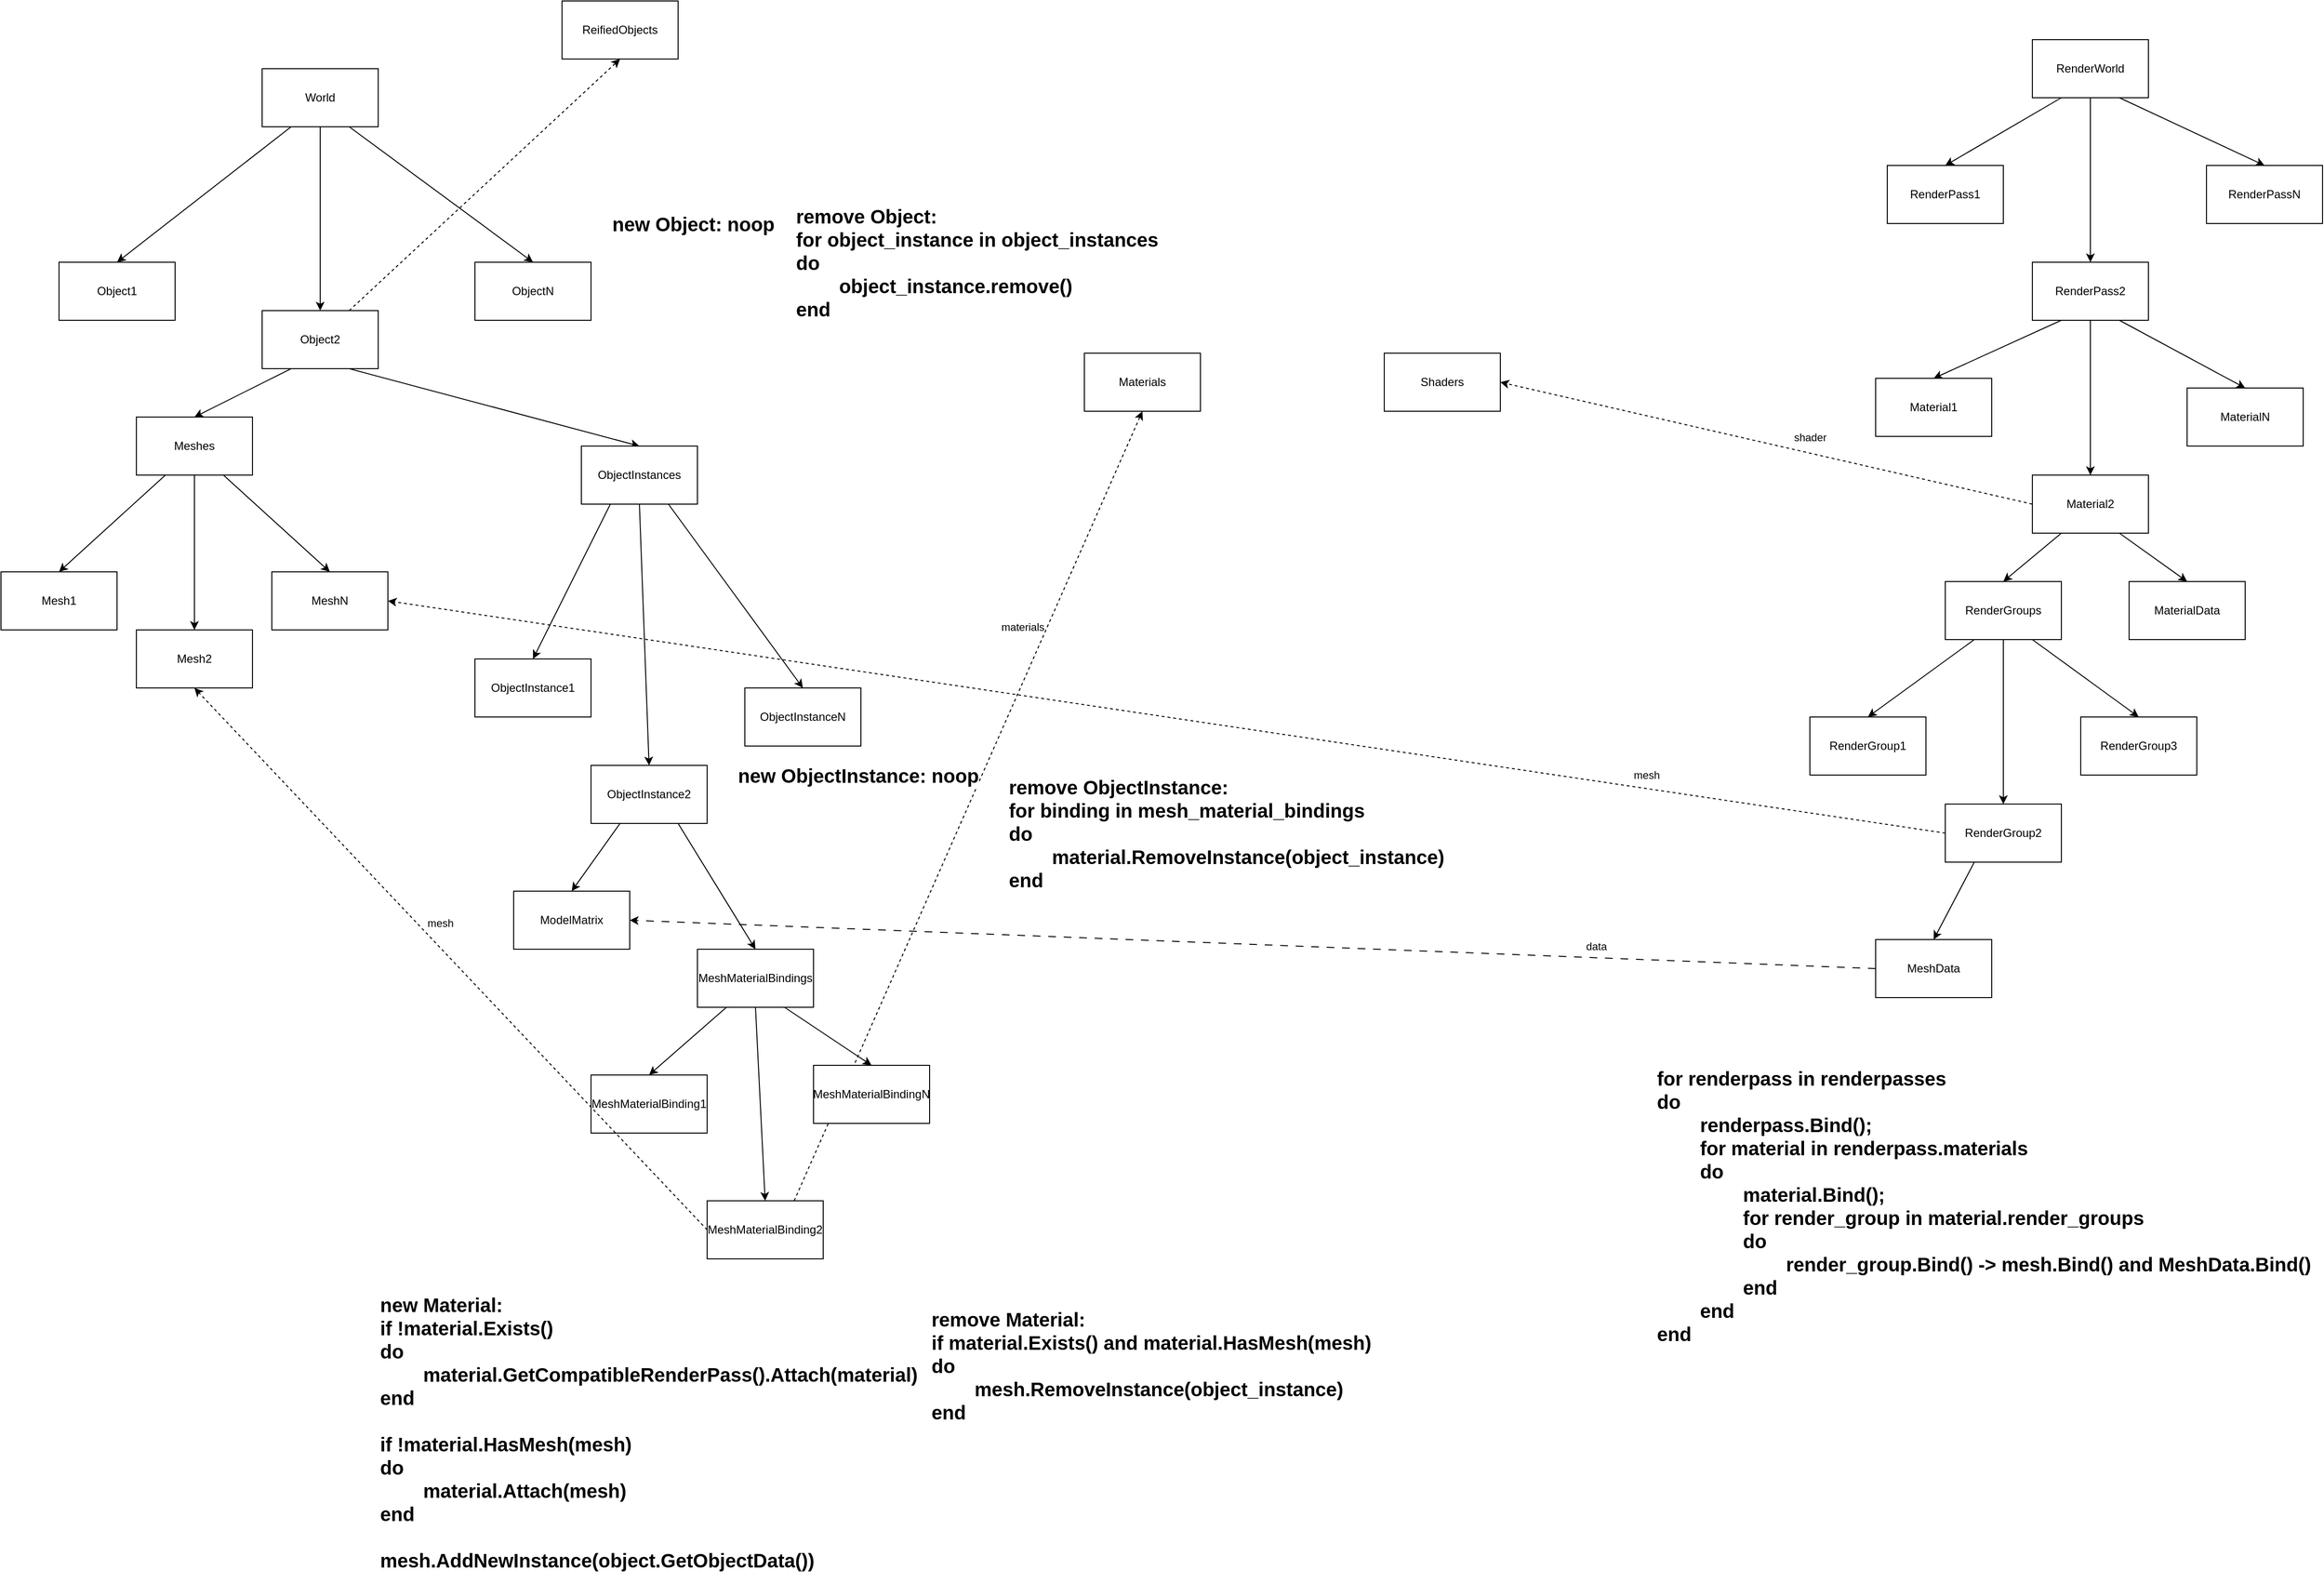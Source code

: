 <mxfile version="23.1.4" type="device">
  <diagram name="Page-1" id="MGnApAkEtHDuGTMCWni6">
    <mxGraphModel dx="2390" dy="1323" grid="1" gridSize="10" guides="1" tooltips="1" connect="1" arrows="1" fold="1" page="1" pageScale="1" pageWidth="1169" pageHeight="827" math="0" shadow="0">
      <root>
        <mxCell id="0" />
        <mxCell id="1" parent="0" />
        <mxCell id="CVDt8JpAzeLi0Jwe0tKB-5" style="rounded=0;orthogonalLoop=1;jettySize=auto;html=1;exitX=0.25;exitY=1;exitDx=0;exitDy=0;entryX=0.5;entryY=0;entryDx=0;entryDy=0;" edge="1" parent="1" source="CVDt8JpAzeLi0Jwe0tKB-1" target="CVDt8JpAzeLi0Jwe0tKB-2">
          <mxGeometry relative="1" as="geometry" />
        </mxCell>
        <mxCell id="CVDt8JpAzeLi0Jwe0tKB-6" style="edgeStyle=none;rounded=0;orthogonalLoop=1;jettySize=auto;html=1;exitX=0.5;exitY=1;exitDx=0;exitDy=0;entryX=0.5;entryY=0;entryDx=0;entryDy=0;strokeColor=default;align=center;verticalAlign=middle;fontFamily=Helvetica;fontSize=11;fontColor=default;labelBackgroundColor=default;endArrow=classic;" edge="1" parent="1" source="CVDt8JpAzeLi0Jwe0tKB-1" target="CVDt8JpAzeLi0Jwe0tKB-3">
          <mxGeometry relative="1" as="geometry" />
        </mxCell>
        <mxCell id="CVDt8JpAzeLi0Jwe0tKB-7" style="edgeStyle=none;rounded=0;orthogonalLoop=1;jettySize=auto;html=1;exitX=0.75;exitY=1;exitDx=0;exitDy=0;entryX=0.5;entryY=0;entryDx=0;entryDy=0;strokeColor=default;align=center;verticalAlign=middle;fontFamily=Helvetica;fontSize=11;fontColor=default;labelBackgroundColor=default;endArrow=classic;" edge="1" parent="1" source="CVDt8JpAzeLi0Jwe0tKB-1" target="CVDt8JpAzeLi0Jwe0tKB-4">
          <mxGeometry relative="1" as="geometry" />
        </mxCell>
        <mxCell id="CVDt8JpAzeLi0Jwe0tKB-1" value="World" style="rounded=0;whiteSpace=wrap;html=1;" vertex="1" parent="1">
          <mxGeometry x="550" y="90" width="120" height="60" as="geometry" />
        </mxCell>
        <mxCell id="CVDt8JpAzeLi0Jwe0tKB-2" value="Object1" style="rounded=0;whiteSpace=wrap;html=1;" vertex="1" parent="1">
          <mxGeometry x="340" y="290" width="120" height="60" as="geometry" />
        </mxCell>
        <mxCell id="CVDt8JpAzeLi0Jwe0tKB-10" style="edgeStyle=none;rounded=0;orthogonalLoop=1;jettySize=auto;html=1;exitX=0.25;exitY=1;exitDx=0;exitDy=0;entryX=0.5;entryY=0;entryDx=0;entryDy=0;strokeColor=default;align=center;verticalAlign=middle;fontFamily=Helvetica;fontSize=11;fontColor=default;labelBackgroundColor=default;endArrow=classic;" edge="1" parent="1" source="CVDt8JpAzeLi0Jwe0tKB-3" target="CVDt8JpAzeLi0Jwe0tKB-8">
          <mxGeometry relative="1" as="geometry" />
        </mxCell>
        <mxCell id="CVDt8JpAzeLi0Jwe0tKB-11" style="edgeStyle=none;rounded=0;orthogonalLoop=1;jettySize=auto;html=1;exitX=0.75;exitY=1;exitDx=0;exitDy=0;entryX=0.5;entryY=0;entryDx=0;entryDy=0;strokeColor=default;align=center;verticalAlign=middle;fontFamily=Helvetica;fontSize=11;fontColor=default;labelBackgroundColor=default;endArrow=classic;" edge="1" parent="1" source="CVDt8JpAzeLi0Jwe0tKB-3" target="CVDt8JpAzeLi0Jwe0tKB-9">
          <mxGeometry relative="1" as="geometry" />
        </mxCell>
        <mxCell id="CVDt8JpAzeLi0Jwe0tKB-23" style="edgeStyle=none;rounded=0;orthogonalLoop=1;jettySize=auto;html=1;exitX=0.75;exitY=0;exitDx=0;exitDy=0;entryX=0.5;entryY=1;entryDx=0;entryDy=0;strokeColor=default;align=center;verticalAlign=middle;fontFamily=Helvetica;fontSize=11;fontColor=default;labelBackgroundColor=default;endArrow=classic;dashed=1;" edge="1" parent="1" source="CVDt8JpAzeLi0Jwe0tKB-3" target="CVDt8JpAzeLi0Jwe0tKB-22">
          <mxGeometry relative="1" as="geometry" />
        </mxCell>
        <mxCell id="CVDt8JpAzeLi0Jwe0tKB-3" value="Object2" style="rounded=0;whiteSpace=wrap;html=1;" vertex="1" parent="1">
          <mxGeometry x="550" y="340" width="120" height="60" as="geometry" />
        </mxCell>
        <mxCell id="CVDt8JpAzeLi0Jwe0tKB-4" value="ObjectN" style="rounded=0;whiteSpace=wrap;html=1;" vertex="1" parent="1">
          <mxGeometry x="770" y="290" width="120" height="60" as="geometry" />
        </mxCell>
        <mxCell id="CVDt8JpAzeLi0Jwe0tKB-15" style="edgeStyle=none;rounded=0;orthogonalLoop=1;jettySize=auto;html=1;exitX=0.25;exitY=1;exitDx=0;exitDy=0;entryX=0.5;entryY=0;entryDx=0;entryDy=0;strokeColor=default;align=center;verticalAlign=middle;fontFamily=Helvetica;fontSize=11;fontColor=default;labelBackgroundColor=default;endArrow=classic;" edge="1" parent="1" source="CVDt8JpAzeLi0Jwe0tKB-8" target="CVDt8JpAzeLi0Jwe0tKB-12">
          <mxGeometry relative="1" as="geometry" />
        </mxCell>
        <mxCell id="CVDt8JpAzeLi0Jwe0tKB-16" style="edgeStyle=none;rounded=0;orthogonalLoop=1;jettySize=auto;html=1;exitX=0.5;exitY=1;exitDx=0;exitDy=0;entryX=0.5;entryY=0;entryDx=0;entryDy=0;strokeColor=default;align=center;verticalAlign=middle;fontFamily=Helvetica;fontSize=11;fontColor=default;labelBackgroundColor=default;endArrow=classic;" edge="1" parent="1" source="CVDt8JpAzeLi0Jwe0tKB-8" target="CVDt8JpAzeLi0Jwe0tKB-13">
          <mxGeometry relative="1" as="geometry" />
        </mxCell>
        <mxCell id="CVDt8JpAzeLi0Jwe0tKB-17" style="edgeStyle=none;rounded=0;orthogonalLoop=1;jettySize=auto;html=1;exitX=0.75;exitY=1;exitDx=0;exitDy=0;entryX=0.5;entryY=0;entryDx=0;entryDy=0;strokeColor=default;align=center;verticalAlign=middle;fontFamily=Helvetica;fontSize=11;fontColor=default;labelBackgroundColor=default;endArrow=classic;" edge="1" parent="1" source="CVDt8JpAzeLi0Jwe0tKB-8" target="CVDt8JpAzeLi0Jwe0tKB-14">
          <mxGeometry relative="1" as="geometry" />
        </mxCell>
        <mxCell id="CVDt8JpAzeLi0Jwe0tKB-8" value="Meshes" style="rounded=0;whiteSpace=wrap;html=1;" vertex="1" parent="1">
          <mxGeometry x="420" y="450" width="120" height="60" as="geometry" />
        </mxCell>
        <mxCell id="CVDt8JpAzeLi0Jwe0tKB-19" style="edgeStyle=none;rounded=0;orthogonalLoop=1;jettySize=auto;html=1;exitX=0.25;exitY=1;exitDx=0;exitDy=0;entryX=0.5;entryY=0;entryDx=0;entryDy=0;strokeColor=default;align=center;verticalAlign=middle;fontFamily=Helvetica;fontSize=11;fontColor=default;labelBackgroundColor=default;endArrow=classic;" edge="1" parent="1" source="CVDt8JpAzeLi0Jwe0tKB-79" target="CVDt8JpAzeLi0Jwe0tKB-18">
          <mxGeometry relative="1" as="geometry" />
        </mxCell>
        <mxCell id="CVDt8JpAzeLi0Jwe0tKB-21" style="edgeStyle=none;rounded=0;orthogonalLoop=1;jettySize=auto;html=1;exitX=0.75;exitY=1;exitDx=0;exitDy=0;entryX=0.5;entryY=0;entryDx=0;entryDy=0;strokeColor=default;align=center;verticalAlign=middle;fontFamily=Helvetica;fontSize=11;fontColor=default;labelBackgroundColor=default;endArrow=classic;" edge="1" parent="1" source="CVDt8JpAzeLi0Jwe0tKB-79" target="CVDt8JpAzeLi0Jwe0tKB-20">
          <mxGeometry relative="1" as="geometry" />
        </mxCell>
        <mxCell id="CVDt8JpAzeLi0Jwe0tKB-82" style="edgeStyle=none;rounded=0;orthogonalLoop=1;jettySize=auto;html=1;exitX=0.25;exitY=1;exitDx=0;exitDy=0;entryX=0.5;entryY=0;entryDx=0;entryDy=0;strokeColor=default;align=center;verticalAlign=middle;fontFamily=Helvetica;fontSize=11;fontColor=default;labelBackgroundColor=default;endArrow=classic;" edge="1" parent="1" source="CVDt8JpAzeLi0Jwe0tKB-9" target="CVDt8JpAzeLi0Jwe0tKB-78">
          <mxGeometry relative="1" as="geometry" />
        </mxCell>
        <mxCell id="CVDt8JpAzeLi0Jwe0tKB-83" style="edgeStyle=none;rounded=0;orthogonalLoop=1;jettySize=auto;html=1;exitX=0.5;exitY=1;exitDx=0;exitDy=0;entryX=0.5;entryY=0;entryDx=0;entryDy=0;strokeColor=default;align=center;verticalAlign=middle;fontFamily=Helvetica;fontSize=11;fontColor=default;labelBackgroundColor=default;endArrow=classic;" edge="1" parent="1" source="CVDt8JpAzeLi0Jwe0tKB-9" target="CVDt8JpAzeLi0Jwe0tKB-79">
          <mxGeometry relative="1" as="geometry" />
        </mxCell>
        <mxCell id="CVDt8JpAzeLi0Jwe0tKB-84" style="edgeStyle=none;rounded=0;orthogonalLoop=1;jettySize=auto;html=1;exitX=0.75;exitY=1;exitDx=0;exitDy=0;entryX=0.5;entryY=0;entryDx=0;entryDy=0;strokeColor=default;align=center;verticalAlign=middle;fontFamily=Helvetica;fontSize=11;fontColor=default;labelBackgroundColor=default;endArrow=classic;" edge="1" parent="1" source="CVDt8JpAzeLi0Jwe0tKB-9" target="CVDt8JpAzeLi0Jwe0tKB-80">
          <mxGeometry relative="1" as="geometry" />
        </mxCell>
        <mxCell id="CVDt8JpAzeLi0Jwe0tKB-9" value="ObjectInstances" style="rounded=0;whiteSpace=wrap;html=1;" vertex="1" parent="1">
          <mxGeometry x="880" y="480" width="120" height="60" as="geometry" />
        </mxCell>
        <mxCell id="CVDt8JpAzeLi0Jwe0tKB-12" value="Mesh1" style="rounded=0;whiteSpace=wrap;html=1;" vertex="1" parent="1">
          <mxGeometry x="280" y="610" width="120" height="60" as="geometry" />
        </mxCell>
        <mxCell id="CVDt8JpAzeLi0Jwe0tKB-13" value="Mesh2" style="rounded=0;whiteSpace=wrap;html=1;" vertex="1" parent="1">
          <mxGeometry x="420" y="670" width="120" height="60" as="geometry" />
        </mxCell>
        <mxCell id="CVDt8JpAzeLi0Jwe0tKB-14" value="MeshN" style="rounded=0;whiteSpace=wrap;html=1;" vertex="1" parent="1">
          <mxGeometry x="560" y="610" width="120" height="60" as="geometry" />
        </mxCell>
        <mxCell id="CVDt8JpAzeLi0Jwe0tKB-18" value="ModelMatrix" style="rounded=0;whiteSpace=wrap;html=1;" vertex="1" parent="1">
          <mxGeometry x="810" y="940" width="120" height="60" as="geometry" />
        </mxCell>
        <mxCell id="CVDt8JpAzeLi0Jwe0tKB-28" style="edgeStyle=none;rounded=0;orthogonalLoop=1;jettySize=auto;html=1;exitX=0.25;exitY=1;exitDx=0;exitDy=0;entryX=0.5;entryY=0;entryDx=0;entryDy=0;strokeColor=default;align=center;verticalAlign=middle;fontFamily=Helvetica;fontSize=11;fontColor=default;labelBackgroundColor=default;endArrow=classic;" edge="1" parent="1" source="CVDt8JpAzeLi0Jwe0tKB-20" target="CVDt8JpAzeLi0Jwe0tKB-25">
          <mxGeometry relative="1" as="geometry" />
        </mxCell>
        <mxCell id="CVDt8JpAzeLi0Jwe0tKB-29" style="edgeStyle=none;rounded=0;orthogonalLoop=1;jettySize=auto;html=1;exitX=0.5;exitY=1;exitDx=0;exitDy=0;entryX=0.5;entryY=0;entryDx=0;entryDy=0;strokeColor=default;align=center;verticalAlign=middle;fontFamily=Helvetica;fontSize=11;fontColor=default;labelBackgroundColor=default;endArrow=classic;" edge="1" parent="1" source="CVDt8JpAzeLi0Jwe0tKB-20" target="CVDt8JpAzeLi0Jwe0tKB-26">
          <mxGeometry relative="1" as="geometry" />
        </mxCell>
        <mxCell id="CVDt8JpAzeLi0Jwe0tKB-30" style="edgeStyle=none;rounded=0;orthogonalLoop=1;jettySize=auto;html=1;exitX=0.75;exitY=1;exitDx=0;exitDy=0;entryX=0.5;entryY=0;entryDx=0;entryDy=0;strokeColor=default;align=center;verticalAlign=middle;fontFamily=Helvetica;fontSize=11;fontColor=default;labelBackgroundColor=default;endArrow=classic;" edge="1" parent="1" source="CVDt8JpAzeLi0Jwe0tKB-20" target="CVDt8JpAzeLi0Jwe0tKB-27">
          <mxGeometry relative="1" as="geometry" />
        </mxCell>
        <mxCell id="CVDt8JpAzeLi0Jwe0tKB-20" value="MeshMaterialBindings" style="rounded=0;whiteSpace=wrap;html=1;" vertex="1" parent="1">
          <mxGeometry x="1000" y="1000" width="120" height="60" as="geometry" />
        </mxCell>
        <mxCell id="CVDt8JpAzeLi0Jwe0tKB-22" value="ReifiedObjects" style="rounded=0;whiteSpace=wrap;html=1;" vertex="1" parent="1">
          <mxGeometry x="860" y="20" width="120" height="60" as="geometry" />
        </mxCell>
        <mxCell id="CVDt8JpAzeLi0Jwe0tKB-24" value="Materials" style="rounded=0;whiteSpace=wrap;html=1;" vertex="1" parent="1">
          <mxGeometry x="1400" y="384" width="120" height="60" as="geometry" />
        </mxCell>
        <mxCell id="CVDt8JpAzeLi0Jwe0tKB-25" value="MeshMaterialBinding1" style="rounded=0;whiteSpace=wrap;html=1;" vertex="1" parent="1">
          <mxGeometry x="890" y="1130" width="120" height="60" as="geometry" />
        </mxCell>
        <mxCell id="CVDt8JpAzeLi0Jwe0tKB-31" style="edgeStyle=none;rounded=0;orthogonalLoop=1;jettySize=auto;html=1;exitX=0;exitY=0.5;exitDx=0;exitDy=0;entryX=0.5;entryY=1;entryDx=0;entryDy=0;strokeColor=default;align=center;verticalAlign=middle;fontFamily=Helvetica;fontSize=11;fontColor=default;labelBackgroundColor=default;endArrow=classic;dashed=1;" edge="1" parent="1" source="CVDt8JpAzeLi0Jwe0tKB-26" target="CVDt8JpAzeLi0Jwe0tKB-13">
          <mxGeometry relative="1" as="geometry" />
        </mxCell>
        <mxCell id="CVDt8JpAzeLi0Jwe0tKB-33" value="mesh" style="edgeLabel;html=1;align=center;verticalAlign=middle;resizable=0;points=[];fontFamily=Helvetica;fontSize=11;fontColor=default;labelBackgroundColor=default;" vertex="1" connectable="0" parent="CVDt8JpAzeLi0Jwe0tKB-31">
          <mxGeometry x="0.03" y="5" relative="1" as="geometry">
            <mxPoint y="-32" as="offset" />
          </mxGeometry>
        </mxCell>
        <mxCell id="CVDt8JpAzeLi0Jwe0tKB-34" style="edgeStyle=none;rounded=0;orthogonalLoop=1;jettySize=auto;html=1;exitX=0.75;exitY=0;exitDx=0;exitDy=0;entryX=0.5;entryY=1;entryDx=0;entryDy=0;strokeColor=default;align=center;verticalAlign=middle;fontFamily=Helvetica;fontSize=11;fontColor=default;labelBackgroundColor=default;endArrow=classic;dashed=1;" edge="1" parent="1" source="CVDt8JpAzeLi0Jwe0tKB-26" target="CVDt8JpAzeLi0Jwe0tKB-24">
          <mxGeometry relative="1" as="geometry" />
        </mxCell>
        <mxCell id="CVDt8JpAzeLi0Jwe0tKB-35" value="materials" style="edgeLabel;html=1;align=center;verticalAlign=middle;resizable=0;points=[];fontFamily=Helvetica;fontSize=11;fontColor=default;labelBackgroundColor=default;" vertex="1" connectable="0" parent="CVDt8JpAzeLi0Jwe0tKB-34">
          <mxGeometry x="0.417" relative="1" as="geometry">
            <mxPoint x="-19" y="-15" as="offset" />
          </mxGeometry>
        </mxCell>
        <mxCell id="CVDt8JpAzeLi0Jwe0tKB-26" value="&lt;div&gt;MeshMaterialBinding2&lt;/div&gt;" style="rounded=0;whiteSpace=wrap;html=1;" vertex="1" parent="1">
          <mxGeometry x="1010" y="1260" width="120" height="60" as="geometry" />
        </mxCell>
        <mxCell id="CVDt8JpAzeLi0Jwe0tKB-27" value="MeshMaterialBindingN" style="rounded=0;whiteSpace=wrap;html=1;" vertex="1" parent="1">
          <mxGeometry x="1120" y="1120" width="120" height="60" as="geometry" />
        </mxCell>
        <mxCell id="CVDt8JpAzeLi0Jwe0tKB-41" style="edgeStyle=none;rounded=0;orthogonalLoop=1;jettySize=auto;html=1;exitX=0.25;exitY=1;exitDx=0;exitDy=0;entryX=0.5;entryY=0;entryDx=0;entryDy=0;strokeColor=default;align=center;verticalAlign=middle;fontFamily=Helvetica;fontSize=11;fontColor=default;labelBackgroundColor=default;endArrow=classic;" edge="1" parent="1" source="CVDt8JpAzeLi0Jwe0tKB-36" target="CVDt8JpAzeLi0Jwe0tKB-37">
          <mxGeometry relative="1" as="geometry" />
        </mxCell>
        <mxCell id="CVDt8JpAzeLi0Jwe0tKB-42" style="edgeStyle=none;rounded=0;orthogonalLoop=1;jettySize=auto;html=1;exitX=0.5;exitY=1;exitDx=0;exitDy=0;strokeColor=default;align=center;verticalAlign=middle;fontFamily=Helvetica;fontSize=11;fontColor=default;labelBackgroundColor=default;endArrow=classic;" edge="1" parent="1" source="CVDt8JpAzeLi0Jwe0tKB-36" target="CVDt8JpAzeLi0Jwe0tKB-39">
          <mxGeometry relative="1" as="geometry" />
        </mxCell>
        <mxCell id="CVDt8JpAzeLi0Jwe0tKB-43" style="edgeStyle=none;rounded=0;orthogonalLoop=1;jettySize=auto;html=1;exitX=0.75;exitY=1;exitDx=0;exitDy=0;entryX=0.5;entryY=0;entryDx=0;entryDy=0;strokeColor=default;align=center;verticalAlign=middle;fontFamily=Helvetica;fontSize=11;fontColor=default;labelBackgroundColor=default;endArrow=classic;" edge="1" parent="1" source="CVDt8JpAzeLi0Jwe0tKB-36" target="CVDt8JpAzeLi0Jwe0tKB-40">
          <mxGeometry relative="1" as="geometry" />
        </mxCell>
        <mxCell id="CVDt8JpAzeLi0Jwe0tKB-36" value="RenderWorld" style="rounded=0;whiteSpace=wrap;html=1;" vertex="1" parent="1">
          <mxGeometry x="2380" y="60" width="120" height="60" as="geometry" />
        </mxCell>
        <mxCell id="CVDt8JpAzeLi0Jwe0tKB-37" value="RenderPass1" style="rounded=0;whiteSpace=wrap;html=1;" vertex="1" parent="1">
          <mxGeometry x="2230" y="190" width="120" height="60" as="geometry" />
        </mxCell>
        <mxCell id="CVDt8JpAzeLi0Jwe0tKB-47" style="edgeStyle=none;rounded=0;orthogonalLoop=1;jettySize=auto;html=1;exitX=0.25;exitY=1;exitDx=0;exitDy=0;entryX=0.5;entryY=0;entryDx=0;entryDy=0;strokeColor=default;align=center;verticalAlign=middle;fontFamily=Helvetica;fontSize=11;fontColor=default;labelBackgroundColor=default;endArrow=classic;" edge="1" parent="1" source="CVDt8JpAzeLi0Jwe0tKB-39" target="CVDt8JpAzeLi0Jwe0tKB-44">
          <mxGeometry relative="1" as="geometry" />
        </mxCell>
        <mxCell id="CVDt8JpAzeLi0Jwe0tKB-48" style="edgeStyle=none;rounded=0;orthogonalLoop=1;jettySize=auto;html=1;exitX=0.5;exitY=1;exitDx=0;exitDy=0;entryX=0.5;entryY=0;entryDx=0;entryDy=0;strokeColor=default;align=center;verticalAlign=middle;fontFamily=Helvetica;fontSize=11;fontColor=default;labelBackgroundColor=default;endArrow=classic;" edge="1" parent="1" source="CVDt8JpAzeLi0Jwe0tKB-39" target="CVDt8JpAzeLi0Jwe0tKB-45">
          <mxGeometry relative="1" as="geometry" />
        </mxCell>
        <mxCell id="CVDt8JpAzeLi0Jwe0tKB-49" style="edgeStyle=none;rounded=0;orthogonalLoop=1;jettySize=auto;html=1;exitX=0.75;exitY=1;exitDx=0;exitDy=0;entryX=0.5;entryY=0;entryDx=0;entryDy=0;strokeColor=default;align=center;verticalAlign=middle;fontFamily=Helvetica;fontSize=11;fontColor=default;labelBackgroundColor=default;endArrow=classic;" edge="1" parent="1" source="CVDt8JpAzeLi0Jwe0tKB-39" target="CVDt8JpAzeLi0Jwe0tKB-46">
          <mxGeometry relative="1" as="geometry" />
        </mxCell>
        <mxCell id="CVDt8JpAzeLi0Jwe0tKB-39" value="&lt;div&gt;RenderPass2&lt;/div&gt;" style="rounded=0;whiteSpace=wrap;html=1;" vertex="1" parent="1">
          <mxGeometry x="2380" y="290" width="120" height="60" as="geometry" />
        </mxCell>
        <mxCell id="CVDt8JpAzeLi0Jwe0tKB-40" value="RenderPassN" style="rounded=0;whiteSpace=wrap;html=1;" vertex="1" parent="1">
          <mxGeometry x="2560" y="190" width="120" height="60" as="geometry" />
        </mxCell>
        <mxCell id="CVDt8JpAzeLi0Jwe0tKB-44" value="Material1" style="rounded=0;whiteSpace=wrap;html=1;" vertex="1" parent="1">
          <mxGeometry x="2218" y="410" width="120" height="60" as="geometry" />
        </mxCell>
        <mxCell id="CVDt8JpAzeLi0Jwe0tKB-54" style="edgeStyle=none;rounded=0;orthogonalLoop=1;jettySize=auto;html=1;exitX=0;exitY=0.5;exitDx=0;exitDy=0;entryX=1;entryY=0.5;entryDx=0;entryDy=0;strokeColor=default;align=center;verticalAlign=middle;fontFamily=Helvetica;fontSize=11;fontColor=default;labelBackgroundColor=default;endArrow=classic;dashed=1;" edge="1" parent="1" source="CVDt8JpAzeLi0Jwe0tKB-45" target="CVDt8JpAzeLi0Jwe0tKB-53">
          <mxGeometry relative="1" as="geometry" />
        </mxCell>
        <mxCell id="CVDt8JpAzeLi0Jwe0tKB-55" value="shader" style="edgeLabel;html=1;align=center;verticalAlign=middle;resizable=0;points=[];fontFamily=Helvetica;fontSize=11;fontColor=default;labelBackgroundColor=default;" vertex="1" connectable="0" parent="CVDt8JpAzeLi0Jwe0tKB-54">
          <mxGeometry x="-0.199" y="4" relative="1" as="geometry">
            <mxPoint x="-9" y="-23" as="offset" />
          </mxGeometry>
        </mxCell>
        <mxCell id="CVDt8JpAzeLi0Jwe0tKB-57" style="edgeStyle=none;rounded=0;orthogonalLoop=1;jettySize=auto;html=1;exitX=0.75;exitY=1;exitDx=0;exitDy=0;entryX=0.5;entryY=0;entryDx=0;entryDy=0;strokeColor=default;align=center;verticalAlign=middle;fontFamily=Helvetica;fontSize=11;fontColor=default;labelBackgroundColor=default;endArrow=classic;" edge="1" parent="1" source="CVDt8JpAzeLi0Jwe0tKB-45" target="CVDt8JpAzeLi0Jwe0tKB-56">
          <mxGeometry relative="1" as="geometry" />
        </mxCell>
        <mxCell id="CVDt8JpAzeLi0Jwe0tKB-59" style="edgeStyle=none;rounded=0;orthogonalLoop=1;jettySize=auto;html=1;exitX=0.25;exitY=1;exitDx=0;exitDy=0;entryX=0.5;entryY=0;entryDx=0;entryDy=0;strokeColor=default;align=center;verticalAlign=middle;fontFamily=Helvetica;fontSize=11;fontColor=default;labelBackgroundColor=default;endArrow=classic;" edge="1" parent="1" source="CVDt8JpAzeLi0Jwe0tKB-45" target="CVDt8JpAzeLi0Jwe0tKB-58">
          <mxGeometry relative="1" as="geometry" />
        </mxCell>
        <mxCell id="CVDt8JpAzeLi0Jwe0tKB-45" value="Material2" style="rounded=0;whiteSpace=wrap;html=1;" vertex="1" parent="1">
          <mxGeometry x="2380" y="510" width="120" height="60" as="geometry" />
        </mxCell>
        <mxCell id="CVDt8JpAzeLi0Jwe0tKB-46" value="MaterialN" style="rounded=0;whiteSpace=wrap;html=1;" vertex="1" parent="1">
          <mxGeometry x="2540" y="420" width="120" height="60" as="geometry" />
        </mxCell>
        <mxCell id="CVDt8JpAzeLi0Jwe0tKB-53" value="Shaders" style="rounded=0;whiteSpace=wrap;html=1;" vertex="1" parent="1">
          <mxGeometry x="1710" y="384" width="120" height="60" as="geometry" />
        </mxCell>
        <mxCell id="CVDt8JpAzeLi0Jwe0tKB-56" value="MaterialData" style="rounded=0;whiteSpace=wrap;html=1;" vertex="1" parent="1">
          <mxGeometry x="2480" y="620" width="120" height="60" as="geometry" />
        </mxCell>
        <mxCell id="CVDt8JpAzeLi0Jwe0tKB-63" style="edgeStyle=none;rounded=0;orthogonalLoop=1;jettySize=auto;html=1;exitX=0.25;exitY=1;exitDx=0;exitDy=0;entryX=0.5;entryY=0;entryDx=0;entryDy=0;strokeColor=default;align=center;verticalAlign=middle;fontFamily=Helvetica;fontSize=11;fontColor=default;labelBackgroundColor=default;endArrow=classic;" edge="1" parent="1" source="CVDt8JpAzeLi0Jwe0tKB-58" target="CVDt8JpAzeLi0Jwe0tKB-60">
          <mxGeometry relative="1" as="geometry" />
        </mxCell>
        <mxCell id="CVDt8JpAzeLi0Jwe0tKB-64" style="edgeStyle=none;rounded=0;orthogonalLoop=1;jettySize=auto;html=1;exitX=0.5;exitY=1;exitDx=0;exitDy=0;entryX=0.5;entryY=0;entryDx=0;entryDy=0;strokeColor=default;align=center;verticalAlign=middle;fontFamily=Helvetica;fontSize=11;fontColor=default;labelBackgroundColor=default;endArrow=classic;" edge="1" parent="1" source="CVDt8JpAzeLi0Jwe0tKB-58" target="CVDt8JpAzeLi0Jwe0tKB-61">
          <mxGeometry relative="1" as="geometry" />
        </mxCell>
        <mxCell id="CVDt8JpAzeLi0Jwe0tKB-65" style="edgeStyle=none;rounded=0;orthogonalLoop=1;jettySize=auto;html=1;exitX=0.75;exitY=1;exitDx=0;exitDy=0;entryX=0.5;entryY=0;entryDx=0;entryDy=0;strokeColor=default;align=center;verticalAlign=middle;fontFamily=Helvetica;fontSize=11;fontColor=default;labelBackgroundColor=default;endArrow=classic;" edge="1" parent="1" source="CVDt8JpAzeLi0Jwe0tKB-58" target="CVDt8JpAzeLi0Jwe0tKB-62">
          <mxGeometry relative="1" as="geometry" />
        </mxCell>
        <mxCell id="CVDt8JpAzeLi0Jwe0tKB-58" value="RenderGroups" style="rounded=0;whiteSpace=wrap;html=1;" vertex="1" parent="1">
          <mxGeometry x="2290" y="620" width="120" height="60" as="geometry" />
        </mxCell>
        <mxCell id="CVDt8JpAzeLi0Jwe0tKB-60" value="RenderGroup1" style="rounded=0;whiteSpace=wrap;html=1;" vertex="1" parent="1">
          <mxGeometry x="2150" y="760" width="120" height="60" as="geometry" />
        </mxCell>
        <mxCell id="CVDt8JpAzeLi0Jwe0tKB-67" style="edgeStyle=none;rounded=0;orthogonalLoop=1;jettySize=auto;html=1;exitX=0;exitY=0.5;exitDx=0;exitDy=0;entryX=1;entryY=0.5;entryDx=0;entryDy=0;strokeColor=default;align=center;verticalAlign=middle;fontFamily=Helvetica;fontSize=11;fontColor=default;labelBackgroundColor=default;endArrow=classic;dashed=1;" edge="1" parent="1" source="CVDt8JpAzeLi0Jwe0tKB-61" target="CVDt8JpAzeLi0Jwe0tKB-14">
          <mxGeometry relative="1" as="geometry" />
        </mxCell>
        <mxCell id="CVDt8JpAzeLi0Jwe0tKB-68" value="mesh" style="edgeLabel;html=1;align=center;verticalAlign=middle;resizable=0;points=[];fontFamily=Helvetica;fontSize=11;fontColor=default;labelBackgroundColor=default;" vertex="1" connectable="0" parent="CVDt8JpAzeLi0Jwe0tKB-67">
          <mxGeometry x="-0.616" relative="1" as="geometry">
            <mxPoint y="-14" as="offset" />
          </mxGeometry>
        </mxCell>
        <mxCell id="CVDt8JpAzeLi0Jwe0tKB-71" style="edgeStyle=none;rounded=0;orthogonalLoop=1;jettySize=auto;html=1;exitX=0.25;exitY=1;exitDx=0;exitDy=0;entryX=0.5;entryY=0;entryDx=0;entryDy=0;strokeColor=default;align=center;verticalAlign=middle;fontFamily=Helvetica;fontSize=11;fontColor=default;labelBackgroundColor=default;endArrow=classic;" edge="1" parent="1" source="CVDt8JpAzeLi0Jwe0tKB-61" target="CVDt8JpAzeLi0Jwe0tKB-70">
          <mxGeometry relative="1" as="geometry" />
        </mxCell>
        <mxCell id="CVDt8JpAzeLi0Jwe0tKB-61" value="RenderGroup2" style="rounded=0;whiteSpace=wrap;html=1;" vertex="1" parent="1">
          <mxGeometry x="2290" y="850" width="120" height="60" as="geometry" />
        </mxCell>
        <mxCell id="CVDt8JpAzeLi0Jwe0tKB-62" value="RenderGroup3" style="rounded=0;whiteSpace=wrap;html=1;" vertex="1" parent="1">
          <mxGeometry x="2430" y="760" width="120" height="60" as="geometry" />
        </mxCell>
        <mxCell id="CVDt8JpAzeLi0Jwe0tKB-72" style="edgeStyle=none;rounded=0;orthogonalLoop=1;jettySize=auto;html=1;exitX=0;exitY=0.5;exitDx=0;exitDy=0;entryX=1;entryY=0.5;entryDx=0;entryDy=0;strokeColor=default;align=center;verticalAlign=middle;fontFamily=Helvetica;fontSize=11;fontColor=default;labelBackgroundColor=default;endArrow=classic;dashed=1;dashPattern=8 8;" edge="1" parent="1" source="CVDt8JpAzeLi0Jwe0tKB-70" target="CVDt8JpAzeLi0Jwe0tKB-18">
          <mxGeometry relative="1" as="geometry" />
        </mxCell>
        <mxCell id="CVDt8JpAzeLi0Jwe0tKB-73" value="data" style="edgeLabel;html=1;align=center;verticalAlign=middle;resizable=0;points=[];fontFamily=Helvetica;fontSize=11;fontColor=default;labelBackgroundColor=default;" vertex="1" connectable="0" parent="CVDt8JpAzeLi0Jwe0tKB-72">
          <mxGeometry x="-0.495" y="6" relative="1" as="geometry">
            <mxPoint x="36" y="-17" as="offset" />
          </mxGeometry>
        </mxCell>
        <mxCell id="CVDt8JpAzeLi0Jwe0tKB-70" value="MeshData" style="rounded=0;whiteSpace=wrap;html=1;" vertex="1" parent="1">
          <mxGeometry x="2218" y="990" width="120" height="60" as="geometry" />
        </mxCell>
        <mxCell id="CVDt8JpAzeLi0Jwe0tKB-75" value="&lt;div align=&quot;left&quot;&gt;&lt;font style=&quot;font-size: 20px;&quot;&gt;&lt;b&gt;for renderpass in renderpasses&lt;/b&gt;&lt;/font&gt;&lt;/div&gt;&lt;div align=&quot;left&quot;&gt;&lt;font style=&quot;font-size: 20px;&quot;&gt;&lt;b&gt;do&lt;/b&gt;&lt;/font&gt;&lt;/div&gt;&lt;div align=&quot;left&quot;&gt;&lt;font style=&quot;font-size: 20px;&quot;&gt;&lt;b&gt;&lt;span style=&quot;white-space: pre;&quot;&gt;&#x9;&lt;/span&gt;renderpass.Bind();&lt;/b&gt;&lt;/font&gt;&lt;/div&gt;&lt;div align=&quot;left&quot;&gt;&lt;font style=&quot;font-size: 20px;&quot;&gt;&lt;b&gt;&lt;span style=&quot;white-space: pre;&quot;&gt;&#x9;&lt;/span&gt;for material in renderpass.materials&lt;/b&gt;&lt;/font&gt;&lt;/div&gt;&lt;div align=&quot;left&quot;&gt;&lt;font style=&quot;font-size: 20px;&quot;&gt;&lt;b&gt;&lt;span style=&quot;white-space: pre;&quot;&gt;&#x9;&lt;/span&gt;do&lt;/b&gt;&lt;/font&gt;&lt;/div&gt;&lt;div align=&quot;left&quot;&gt;&lt;font style=&quot;font-size: 20px;&quot;&gt;&lt;b&gt;&lt;span style=&quot;white-space: pre;&quot;&gt;&#x9;&lt;/span&gt;&lt;span style=&quot;white-space: pre;&quot;&gt;&#x9;&lt;/span&gt;material.Bind();&lt;/b&gt;&lt;/font&gt;&lt;/div&gt;&lt;div align=&quot;left&quot;&gt;&lt;font style=&quot;font-size: 20px;&quot;&gt;&lt;b&gt;&lt;span style=&quot;white-space: pre;&quot;&gt;&#x9;&lt;/span&gt;&lt;span style=&quot;white-space: pre;&quot;&gt;&#x9;&lt;/span&gt;for render_group in material.render_groups&lt;/b&gt;&lt;/font&gt;&lt;/div&gt;&lt;div align=&quot;left&quot;&gt;&lt;font style=&quot;font-size: 20px;&quot;&gt;&lt;b&gt;&lt;span style=&quot;white-space: pre;&quot;&gt;&#x9;&lt;/span&gt;&lt;span style=&quot;white-space: pre;&quot;&gt;&#x9;&lt;/span&gt;do&lt;/b&gt;&lt;/font&gt;&lt;/div&gt;&lt;div align=&quot;left&quot;&gt;&lt;font style=&quot;font-size: 20px;&quot;&gt;&lt;b&gt;&lt;span style=&quot;white-space: pre;&quot;&gt;&#x9;&lt;/span&gt;&lt;span style=&quot;white-space: pre;&quot;&gt;&#x9;&lt;/span&gt;&lt;span style=&quot;white-space: pre;&quot;&gt;&#x9;&lt;/span&gt;render_group.Bind() -&amp;gt; mesh.Bind() and MeshData.Bind()&lt;br&gt;&lt;/b&gt;&lt;/font&gt;&lt;/div&gt;&lt;div align=&quot;left&quot;&gt;&lt;font style=&quot;font-size: 20px;&quot;&gt;&lt;b&gt;&lt;span style=&quot;white-space: pre;&quot;&gt;&#x9;&lt;/span&gt;&lt;span style=&quot;white-space: pre;&quot;&gt;&#x9;&lt;/span&gt;end&lt;br&gt;&lt;/b&gt;&lt;/font&gt;&lt;/div&gt;&lt;div align=&quot;left&quot;&gt;&lt;font style=&quot;font-size: 20px;&quot;&gt;&lt;b&gt;&lt;span style=&quot;white-space: pre;&quot;&gt;&#x9;&lt;/span&gt;end&lt;br&gt;&lt;/b&gt;&lt;/font&gt;&lt;/div&gt;&lt;div align=&quot;left&quot;&gt;&lt;font style=&quot;font-size: 20px;&quot;&gt;&lt;b&gt;end&lt;br&gt;&lt;/b&gt;&lt;/font&gt;&lt;/div&gt;" style="text;html=1;align=left;verticalAlign=middle;resizable=0;points=[];autosize=1;strokeColor=none;fillColor=none;fontFamily=Helvetica;fontSize=11;fontColor=default;labelBackgroundColor=default;" vertex="1" parent="1">
          <mxGeometry x="1990" y="1110" width="640" height="310" as="geometry" />
        </mxCell>
        <mxCell id="CVDt8JpAzeLi0Jwe0tKB-76" value="&lt;div align=&quot;left&quot;&gt;&lt;font style=&quot;font-size: 20px;&quot;&gt;&lt;b&gt;new Object: noop&lt;/b&gt;&lt;/font&gt;&lt;/div&gt;" style="text;html=1;align=left;verticalAlign=middle;resizable=0;points=[];autosize=1;strokeColor=none;fillColor=none;fontFamily=Helvetica;fontSize=11;fontColor=default;labelBackgroundColor=default;" vertex="1" parent="1">
          <mxGeometry x="910" y="230" width="190" height="40" as="geometry" />
        </mxCell>
        <mxCell id="CVDt8JpAzeLi0Jwe0tKB-77" value="&lt;div align=&quot;left&quot;&gt;&lt;font style=&quot;font-size: 20px;&quot;&gt;&lt;b&gt;new ObjectInstance: noop&lt;br&gt;&lt;/b&gt;&lt;/font&gt;&lt;/div&gt;" style="text;html=1;align=left;verticalAlign=middle;resizable=0;points=[];autosize=1;strokeColor=none;fillColor=none;fontFamily=Helvetica;fontSize=11;fontColor=default;labelBackgroundColor=default;" vertex="1" parent="1">
          <mxGeometry x="1040" y="800" width="270" height="40" as="geometry" />
        </mxCell>
        <mxCell id="CVDt8JpAzeLi0Jwe0tKB-78" value="ObjectInstance1" style="rounded=0;whiteSpace=wrap;html=1;" vertex="1" parent="1">
          <mxGeometry x="770" y="700" width="120" height="60" as="geometry" />
        </mxCell>
        <mxCell id="CVDt8JpAzeLi0Jwe0tKB-79" value="ObjectInstance2" style="rounded=0;whiteSpace=wrap;html=1;" vertex="1" parent="1">
          <mxGeometry x="890" y="810" width="120" height="60" as="geometry" />
        </mxCell>
        <mxCell id="CVDt8JpAzeLi0Jwe0tKB-80" value="ObjectInstanceN" style="rounded=0;whiteSpace=wrap;html=1;" vertex="1" parent="1">
          <mxGeometry x="1049" y="730" width="120" height="60" as="geometry" />
        </mxCell>
        <mxCell id="CVDt8JpAzeLi0Jwe0tKB-81" style="edgeStyle=none;rounded=0;orthogonalLoop=1;jettySize=auto;html=1;exitX=0.5;exitY=1;exitDx=0;exitDy=0;strokeColor=default;align=center;verticalAlign=middle;fontFamily=Helvetica;fontSize=11;fontColor=default;labelBackgroundColor=default;endArrow=classic;" edge="1" parent="1" source="CVDt8JpAzeLi0Jwe0tKB-26" target="CVDt8JpAzeLi0Jwe0tKB-26">
          <mxGeometry relative="1" as="geometry" />
        </mxCell>
        <mxCell id="CVDt8JpAzeLi0Jwe0tKB-85" value="&lt;div align=&quot;left&quot;&gt;&lt;font style=&quot;font-size: 20px;&quot;&gt;&lt;b&gt;new Material:&lt;/b&gt;&lt;/font&gt;&lt;/div&gt;&lt;div align=&quot;left&quot;&gt;&lt;font style=&quot;font-size: 20px;&quot;&gt;&lt;b&gt;if !material.Exists()&lt;/b&gt;&lt;/font&gt;&lt;/div&gt;&lt;div align=&quot;left&quot;&gt;&lt;font style=&quot;font-size: 20px;&quot;&gt;&lt;b&gt;do&lt;/b&gt;&lt;/font&gt;&lt;/div&gt;&lt;div align=&quot;left&quot;&gt;&lt;font style=&quot;font-size: 20px;&quot;&gt;&lt;b&gt;&lt;span style=&quot;white-space: pre;&quot;&gt;&#x9;&lt;/span&gt;material.GetCompatibleRenderPass().Attach(material)&lt;br&gt;&lt;/b&gt;&lt;/font&gt;&lt;/div&gt;&lt;div align=&quot;left&quot;&gt;&lt;font style=&quot;font-size: 20px;&quot;&gt;&lt;b&gt;end &lt;br&gt;&lt;/b&gt;&lt;/font&gt;&lt;/div&gt;&lt;div align=&quot;left&quot;&gt;&lt;font style=&quot;font-size: 20px;&quot;&gt;&lt;b&gt;&lt;br&gt;&lt;/b&gt;&lt;/font&gt;&lt;/div&gt;&lt;div align=&quot;left&quot;&gt;&lt;font style=&quot;font-size: 20px;&quot;&gt;&lt;b&gt;if !material.HasMesh(mesh)&lt;/b&gt;&lt;/font&gt;&lt;/div&gt;&lt;div align=&quot;left&quot;&gt;&lt;font style=&quot;font-size: 20px;&quot;&gt;&lt;b&gt;do&lt;/b&gt;&lt;/font&gt;&lt;/div&gt;&lt;div align=&quot;left&quot;&gt;&lt;font style=&quot;font-size: 20px;&quot;&gt;&lt;b&gt;&lt;span style=&quot;white-space: pre;&quot;&gt;&#x9;&lt;/span&gt;material.Attach(mesh)&lt;br&gt;&lt;/b&gt;&lt;/font&gt;&lt;/div&gt;&lt;div align=&quot;left&quot;&gt;&lt;font style=&quot;font-size: 20px;&quot;&gt;&lt;b&gt;end&lt;br&gt;&lt;/b&gt;&lt;/font&gt;&lt;/div&gt;&lt;div align=&quot;left&quot;&gt;&lt;font style=&quot;font-size: 20px;&quot;&gt;&lt;b&gt;&lt;br&gt;&lt;/b&gt;&lt;/font&gt;&lt;/div&gt;&lt;div align=&quot;left&quot;&gt;&lt;font style=&quot;font-size: 20px;&quot;&gt;&lt;b&gt;mesh.AddNewInstance(object.GetObjectData())&lt;br&gt;&lt;/b&gt;&lt;/font&gt;&lt;/div&gt;" style="text;html=1;align=left;verticalAlign=middle;resizable=0;points=[];autosize=1;strokeColor=none;fillColor=none;fontFamily=Helvetica;fontSize=11;fontColor=default;labelBackgroundColor=default;" vertex="1" parent="1">
          <mxGeometry x="670" y="1344" width="560" height="310" as="geometry" />
        </mxCell>
        <mxCell id="CVDt8JpAzeLi0Jwe0tKB-86" value="&lt;div align=&quot;left&quot;&gt;&lt;font style=&quot;font-size: 20px;&quot;&gt;&lt;b&gt;remove Material:&lt;/b&gt;&lt;/font&gt;&lt;/div&gt;&lt;div align=&quot;left&quot;&gt;&lt;font style=&quot;font-size: 20px;&quot;&gt;&lt;b&gt;if material.Exists() and material.HasMesh(mesh)&lt;br&gt;&lt;/b&gt;&lt;/font&gt;&lt;/div&gt;&lt;div align=&quot;left&quot;&gt;&lt;font style=&quot;font-size: 20px;&quot;&gt;&lt;b&gt;do&lt;/b&gt;&lt;/font&gt;&lt;/div&gt;&lt;div align=&quot;left&quot;&gt;&lt;font style=&quot;font-size: 20px;&quot;&gt;&lt;b&gt;&lt;span style=&quot;white-space: pre;&quot;&gt;&#x9;&lt;/span&gt;mesh.RemoveInstance(object_instance)&lt;br&gt;&lt;/b&gt;&lt;/font&gt;&lt;/div&gt;&lt;div align=&quot;left&quot;&gt;&lt;font style=&quot;font-size: 20px;&quot;&gt;&lt;b&gt;end &lt;br&gt;&lt;/b&gt;&lt;/font&gt;&lt;/div&gt;" style="text;html=1;align=left;verticalAlign=middle;resizable=0;points=[];autosize=1;strokeColor=none;fillColor=none;fontFamily=Helvetica;fontSize=11;fontColor=default;labelBackgroundColor=default;" vertex="1" parent="1">
          <mxGeometry x="1240" y="1360" width="480" height="140" as="geometry" />
        </mxCell>
        <mxCell id="CVDt8JpAzeLi0Jwe0tKB-87" value="&lt;div align=&quot;left&quot;&gt;&lt;font style=&quot;font-size: 20px;&quot;&gt;&lt;b&gt;remove ObjectInstance:&lt;/b&gt;&lt;/font&gt;&lt;/div&gt;&lt;div align=&quot;left&quot;&gt;&lt;font style=&quot;font-size: 20px;&quot;&gt;&lt;b&gt;for binding in mesh_material_bindings&lt;/b&gt;&lt;/font&gt;&lt;/div&gt;&lt;div align=&quot;left&quot;&gt;&lt;font style=&quot;font-size: 20px;&quot;&gt;&lt;b&gt;do&lt;/b&gt;&lt;/font&gt;&lt;/div&gt;&lt;div align=&quot;left&quot;&gt;&lt;font style=&quot;font-size: 20px;&quot;&gt;&lt;b&gt;&lt;span style=&quot;white-space: pre;&quot;&gt;&#x9;&lt;/span&gt;material.RemoveInstance(object_instance)&lt;br&gt;&lt;/b&gt;&lt;/font&gt;&lt;/div&gt;&lt;div align=&quot;left&quot;&gt;&lt;font style=&quot;font-size: 20px;&quot;&gt;&lt;b&gt;end&lt;br&gt;&lt;/b&gt;&lt;/font&gt;&lt;/div&gt;" style="text;html=1;align=left;verticalAlign=middle;resizable=0;points=[];autosize=1;strokeColor=none;fillColor=none;fontFamily=Helvetica;fontSize=11;fontColor=default;labelBackgroundColor=default;" vertex="1" parent="1">
          <mxGeometry x="1320" y="810" width="450" height="140" as="geometry" />
        </mxCell>
        <mxCell id="CVDt8JpAzeLi0Jwe0tKB-88" value="&lt;div align=&quot;left&quot;&gt;&lt;font style=&quot;font-size: 20px;&quot;&gt;&lt;b&gt;remove Object:&lt;/b&gt;&lt;/font&gt;&lt;/div&gt;&lt;div align=&quot;left&quot;&gt;&lt;font style=&quot;font-size: 20px;&quot;&gt;&lt;b&gt;for object_instance in object_instances&lt;/b&gt;&lt;/font&gt;&lt;/div&gt;&lt;div align=&quot;left&quot;&gt;&lt;font style=&quot;font-size: 20px;&quot;&gt;&lt;b&gt;do&lt;/b&gt;&lt;/font&gt;&lt;/div&gt;&lt;div align=&quot;left&quot;&gt;&lt;font style=&quot;font-size: 20px;&quot;&gt;&lt;b&gt;&lt;span style=&quot;white-space: pre;&quot;&gt;&#x9;&lt;/span&gt;object_instance.remove()&lt;br&gt;&lt;/b&gt;&lt;/font&gt;&lt;/div&gt;&lt;div align=&quot;left&quot;&gt;&lt;font style=&quot;font-size: 20px;&quot;&gt;&lt;b&gt;end&lt;br&gt;&lt;/b&gt;&lt;/font&gt;&lt;/div&gt;" style="text;html=1;align=left;verticalAlign=middle;resizable=0;points=[];autosize=1;strokeColor=none;fillColor=none;fontFamily=Helvetica;fontSize=11;fontColor=default;labelBackgroundColor=default;" vertex="1" parent="1">
          <mxGeometry x="1100" y="220" width="400" height="140" as="geometry" />
        </mxCell>
      </root>
    </mxGraphModel>
  </diagram>
</mxfile>
